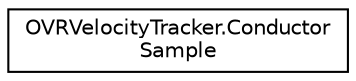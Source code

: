 digraph "Graphical Class Hierarchy"
{
 // LATEX_PDF_SIZE
  edge [fontname="Helvetica",fontsize="10",labelfontname="Helvetica",labelfontsize="10"];
  node [fontname="Helvetica",fontsize="10",shape=record];
  rankdir="LR";
  Node0 [label="OVRVelocityTracker.Conductor\lSample",height=0.2,width=0.4,color="black", fillcolor="white", style="filled",URL="$struct_o_v_r_velocity_tracker_1_1_conductor_sample.html",tooltip="Struct that contains relevant information of the controller. Collected at each frame"];
}
